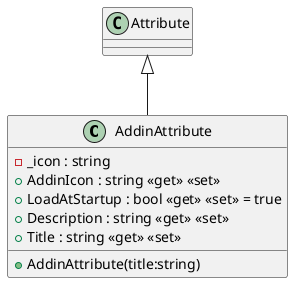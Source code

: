 @startuml
class AddinAttribute {
    - _icon : string
    + AddinIcon : string <<get>> <<set>>
    + LoadAtStartup : bool <<get>> <<set>> = true
    + Description : string <<get>> <<set>>
    + Title : string <<get>> <<set>>
    + AddinAttribute(title:string)
}
Attribute <|-- AddinAttribute
@enduml

